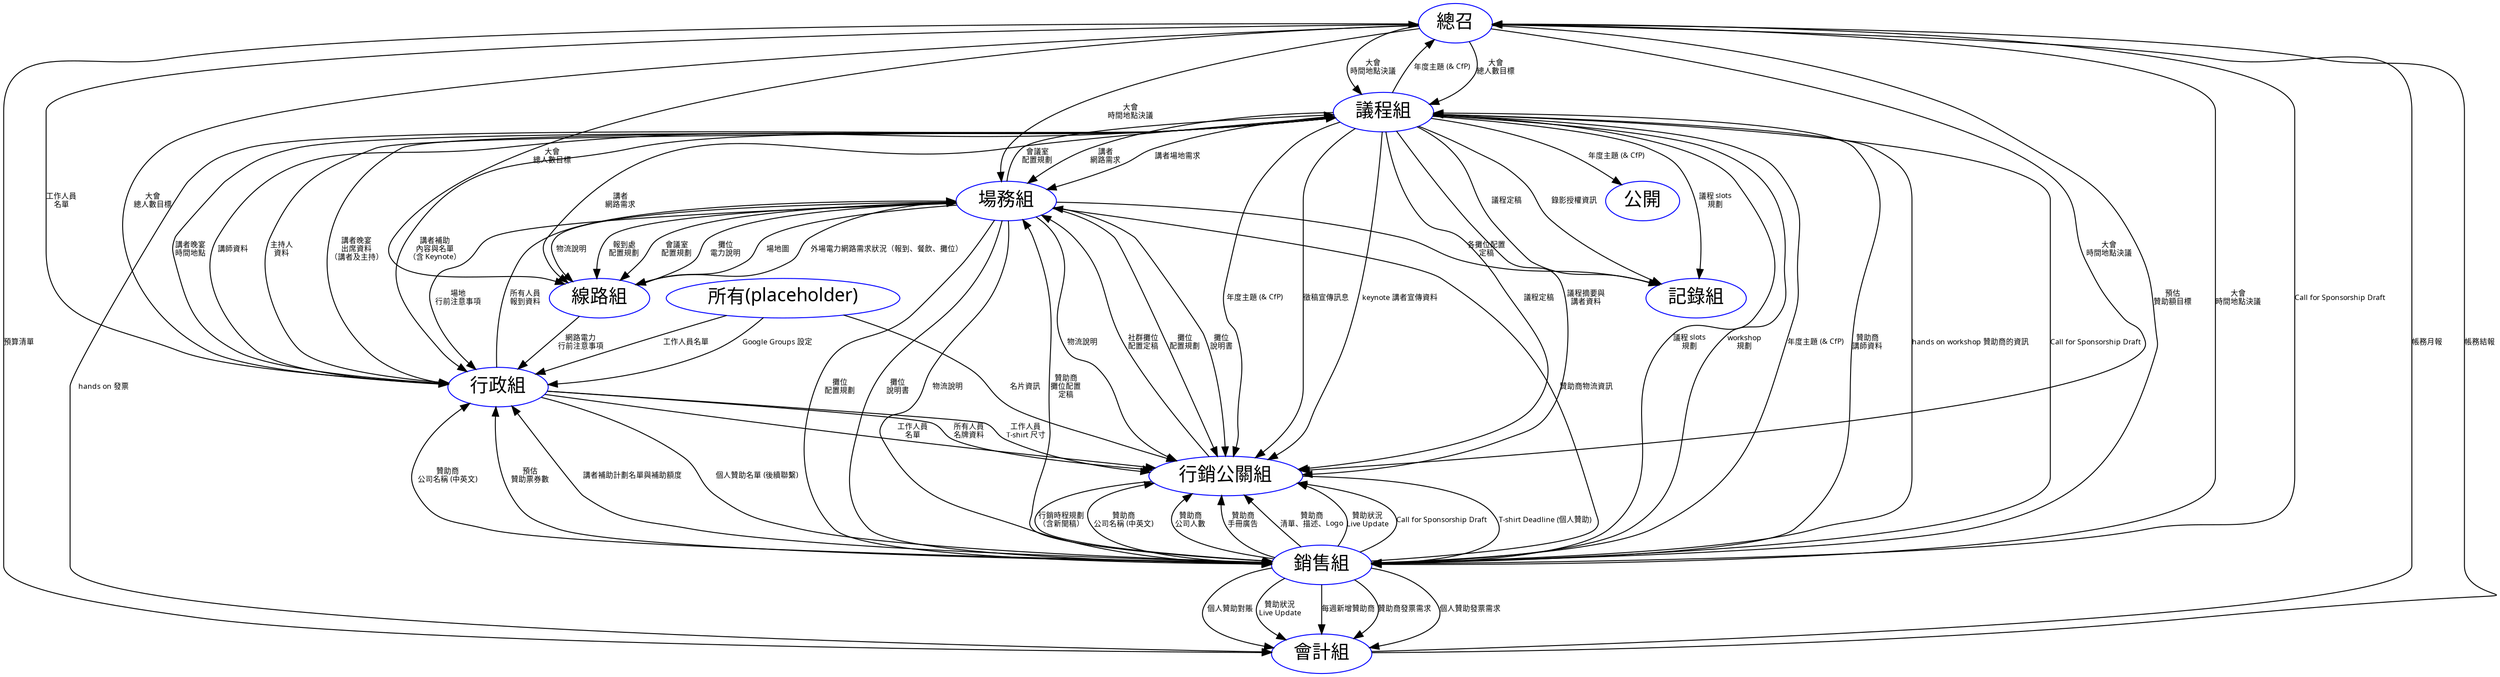 digraph
{
  graph [ dpi=300, fontname="LiHei Pro"]
  node [color=Blue, fontsize="20", fontname="LiHei Pro"]
  edge [fontsize="8", fontname="LiHei Pro"]

  chief [label="總召"]
  program [label="議程組"]
  service [label="場務組"]
  sales [label="銷售組"]
  marketing [label="行銷公關組"]
  secretary [label="行政組"]
  account [label="會計組"]
  documentary [label="記錄組"]
  network [label="線路組"]
  public [label="公開"]
  all [label="所有(placeholder)"]

  //總召提供
  chief -> {secretary program network} [label="大會\n總人數目標"]
  chief -> account [label="預算清單"]
  chief -> sales [label="預估\n贊助額目標"]
  chief -> {program service sales marketing} [label="大會\n時間地點決議"]
  
  //銷售組提供
  sales -> program [label="贊助商\n講師資料"]
  sales -> {secretary marketing} [label="贊助商\n公司名稱 (中英文)"]
  sales -> marketing [label="贊助商\n公司人數"]
  sales -> secretary [label="預估\n贊助票券數"]
  sales -> marketing [label="贊助商\n手冊廣告"]
  sales -> marketing [label="贊助商\n清單、描述、Logo"] //網站與手冊
  sales -> service [label="贊助商\n攤位配置\n定稿"]
  sales -> {account marketing} [label="贊助狀況\nLive Update"]
  sales -> secretary [label="講者補助計劃名單與補助額度"] //應該給 pro
  sales -> account [label="每週新增贊助商"]
  sales -> account [label="贊助商發票需求"]
  sales -> account [label="個人贊助發票需求"]
  sales -> account [label="個人贊助對賬"]
  sales -> program [label="hands on workshop 贊助商的資訊"]
  sales -> service [label="贊助商物流資訊"]
  sales -> {program chief marketing} [label="Call for Sponsorship Draft"]
  
  //議程組提供
  program -> secretary [label="講師資料"]
  program -> secretary [label="主持人\n資料"]
  program -> secretary [label="講者晚宴\n出席資料\n（講者及主持）"]
  program -> {sales documentary} [label="議程 slots\n規劃"]
  program -> {documentary marketing} [label="議程定稿"]
  program -> marketing [label="議程摘要與\n講者資料"] //網站與手冊
  program -> sales [label="workshop\n規劃"]
  program -> {service network} [label="講者\n網路需求"]
  program -> service [label="講者場地需求"]
  program -> {chief sales marketing public} [label="年度主題 (& CfP)"]
  program -> marketing [label="徵稿宣傳訊息"]
  program -> secretary [label="講者補助\n內容與名單\n（含 Keynote）"]
  program -> account [label="hands on 發票"]
  program -> documentary [label="錄影授權資訊"]
  program -> marketing [label="keynote 講者宣傳資料"]


  //場務組提供
  service -> network [label="場地圖"]
  service -> network [label="外場電力網路需求狀況（報到、餐飲、攤位）"]
  service -> {sales marketing} [label="攤位\n配置規劃"]
  service -> {sales marketing} [label="攤位\n說明書"] //marketing 是為了社群攤位
  service -> {sales network marketing} [label="物流說明"]
  service -> documentary [label="各攤位配置\n定稿"]
  service -> network [label="報到處\n配置規劃"]
  service -> {program network} [label="會議室\n配置規劃"]
  service -> secretary [label="場地\n行前注意事項"]

  //行政組提供
  secretary -> marketing [label="所有人員\n名牌資料"]
  secretary -> service [label="所有人員\n報到資料"]
  secretary -> marketing [label="工作人員\nT-shirt 尺寸"]
  secretary -> {chief marketing} [label="工作人員\n名單"]
  secretary -> program [label="講者晚宴\n時間地點"]
  secretary -> sales [label="個人贊助名單 (後續聯繫)"]
  {all} -> secretary [label="Google Groups 設定"]
  {all} -> secretary [label="工作人員名單"]

  //會計組提供
  account -> chief [label="帳務月報"]
  account -> chief [label="帳務結報"]

  //線路組提供
  network -> service [label="攤位\n電力說明"]
  network -> secretary [label="網路電力\n行前注意事項"]
  
  //行銷公關組提供
  marketing -> sales [label="行銷時程規劃\n（含新聞稿）"]
  marketing -> service [label="社群攤位\n配置定稿"]
  marketing -> sales [label="T-shirt Deadline (個人贊助)"]
  {all} -> marketing [label="名片資訊"]
}